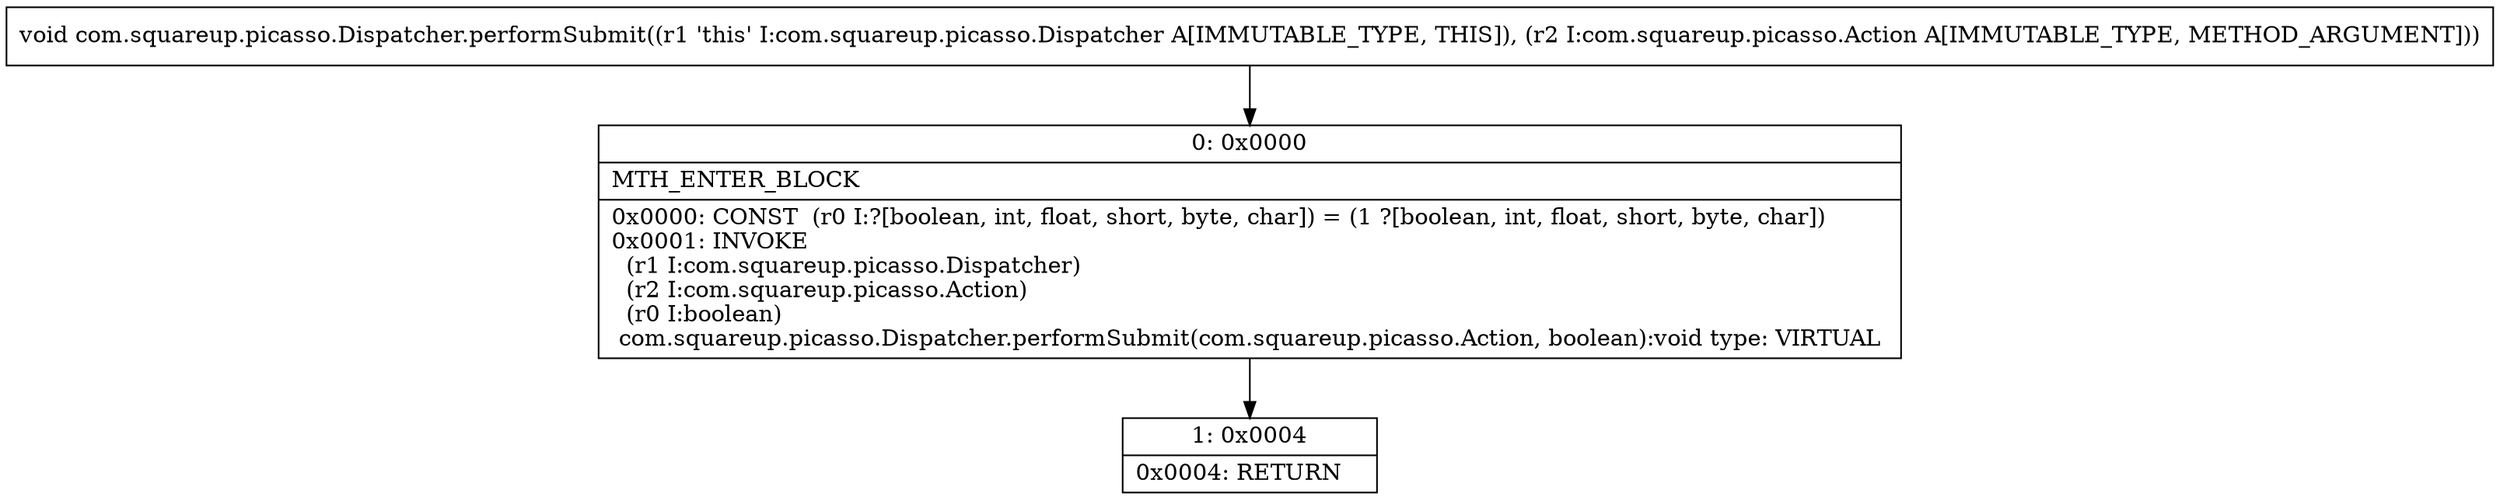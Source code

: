 digraph "CFG forcom.squareup.picasso.Dispatcher.performSubmit(Lcom\/squareup\/picasso\/Action;)V" {
Node_0 [shape=record,label="{0\:\ 0x0000|MTH_ENTER_BLOCK\l|0x0000: CONST  (r0 I:?[boolean, int, float, short, byte, char]) = (1 ?[boolean, int, float, short, byte, char]) \l0x0001: INVOKE  \l  (r1 I:com.squareup.picasso.Dispatcher)\l  (r2 I:com.squareup.picasso.Action)\l  (r0 I:boolean)\l com.squareup.picasso.Dispatcher.performSubmit(com.squareup.picasso.Action, boolean):void type: VIRTUAL \l}"];
Node_1 [shape=record,label="{1\:\ 0x0004|0x0004: RETURN   \l}"];
MethodNode[shape=record,label="{void com.squareup.picasso.Dispatcher.performSubmit((r1 'this' I:com.squareup.picasso.Dispatcher A[IMMUTABLE_TYPE, THIS]), (r2 I:com.squareup.picasso.Action A[IMMUTABLE_TYPE, METHOD_ARGUMENT])) }"];
MethodNode -> Node_0;
Node_0 -> Node_1;
}

